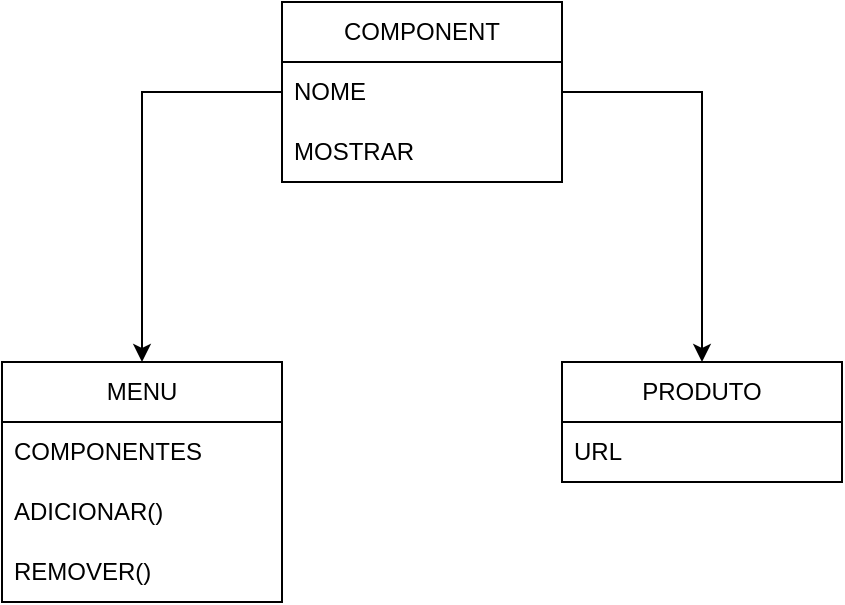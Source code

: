 <mxfile version="21.3.6" type="device">
  <diagram name="Page-1" id="jgIVULUn3YAhZqPnmMa9">
    <mxGraphModel dx="2284" dy="764" grid="1" gridSize="10" guides="1" tooltips="1" connect="1" arrows="1" fold="1" page="1" pageScale="1" pageWidth="850" pageHeight="1100" math="0" shadow="0">
      <root>
        <mxCell id="0" />
        <mxCell id="1" parent="0" />
        <mxCell id="MO0rhjzuCHjzyfW5lYr8-47" value="PRODUTO" style="swimlane;fontStyle=0;childLayout=stackLayout;horizontal=1;startSize=30;horizontalStack=0;resizeParent=1;resizeParentMax=0;resizeLast=0;collapsible=1;marginBottom=0;whiteSpace=wrap;html=1;" vertex="1" parent="1">
          <mxGeometry x="-460" y="260" width="140" height="60" as="geometry" />
        </mxCell>
        <mxCell id="MO0rhjzuCHjzyfW5lYr8-48" value="URL" style="text;strokeColor=none;fillColor=none;align=left;verticalAlign=middle;spacingLeft=4;spacingRight=4;overflow=hidden;points=[[0,0.5],[1,0.5]];portConstraint=eastwest;rotatable=0;whiteSpace=wrap;html=1;" vertex="1" parent="MO0rhjzuCHjzyfW5lYr8-47">
          <mxGeometry y="30" width="140" height="30" as="geometry" />
        </mxCell>
        <mxCell id="MO0rhjzuCHjzyfW5lYr8-51" value="COMPONENT" style="swimlane;fontStyle=0;childLayout=stackLayout;horizontal=1;startSize=30;horizontalStack=0;resizeParent=1;resizeParentMax=0;resizeLast=0;collapsible=1;marginBottom=0;whiteSpace=wrap;html=1;" vertex="1" parent="1">
          <mxGeometry x="-600" y="80" width="140" height="90" as="geometry" />
        </mxCell>
        <mxCell id="MO0rhjzuCHjzyfW5lYr8-52" value="NOME" style="text;strokeColor=none;fillColor=none;align=left;verticalAlign=middle;spacingLeft=4;spacingRight=4;overflow=hidden;points=[[0,0.5],[1,0.5]];portConstraint=eastwest;rotatable=0;whiteSpace=wrap;html=1;" vertex="1" parent="MO0rhjzuCHjzyfW5lYr8-51">
          <mxGeometry y="30" width="140" height="30" as="geometry" />
        </mxCell>
        <mxCell id="MO0rhjzuCHjzyfW5lYr8-54" value="MOSTRAR" style="text;strokeColor=none;fillColor=none;align=left;verticalAlign=middle;spacingLeft=4;spacingRight=4;overflow=hidden;points=[[0,0.5],[1,0.5]];portConstraint=eastwest;rotatable=0;whiteSpace=wrap;html=1;" vertex="1" parent="MO0rhjzuCHjzyfW5lYr8-51">
          <mxGeometry y="60" width="140" height="30" as="geometry" />
        </mxCell>
        <mxCell id="MO0rhjzuCHjzyfW5lYr8-55" value="MENU" style="swimlane;fontStyle=0;childLayout=stackLayout;horizontal=1;startSize=30;horizontalStack=0;resizeParent=1;resizeParentMax=0;resizeLast=0;collapsible=1;marginBottom=0;whiteSpace=wrap;html=1;" vertex="1" parent="1">
          <mxGeometry x="-740" y="260" width="140" height="120" as="geometry" />
        </mxCell>
        <mxCell id="MO0rhjzuCHjzyfW5lYr8-56" value="COMPONENTES" style="text;strokeColor=none;fillColor=none;align=left;verticalAlign=middle;spacingLeft=4;spacingRight=4;overflow=hidden;points=[[0,0.5],[1,0.5]];portConstraint=eastwest;rotatable=0;whiteSpace=wrap;html=1;" vertex="1" parent="MO0rhjzuCHjzyfW5lYr8-55">
          <mxGeometry y="30" width="140" height="30" as="geometry" />
        </mxCell>
        <mxCell id="MO0rhjzuCHjzyfW5lYr8-57" value="ADICIONAR()" style="text;strokeColor=none;fillColor=none;align=left;verticalAlign=middle;spacingLeft=4;spacingRight=4;overflow=hidden;points=[[0,0.5],[1,0.5]];portConstraint=eastwest;rotatable=0;whiteSpace=wrap;html=1;" vertex="1" parent="MO0rhjzuCHjzyfW5lYr8-55">
          <mxGeometry y="60" width="140" height="30" as="geometry" />
        </mxCell>
        <mxCell id="MO0rhjzuCHjzyfW5lYr8-58" value="REMOVER()" style="text;strokeColor=none;fillColor=none;align=left;verticalAlign=middle;spacingLeft=4;spacingRight=4;overflow=hidden;points=[[0,0.5],[1,0.5]];portConstraint=eastwest;rotatable=0;whiteSpace=wrap;html=1;" vertex="1" parent="MO0rhjzuCHjzyfW5lYr8-55">
          <mxGeometry y="90" width="140" height="30" as="geometry" />
        </mxCell>
        <mxCell id="MO0rhjzuCHjzyfW5lYr8-59" style="edgeStyle=orthogonalEdgeStyle;rounded=0;orthogonalLoop=1;jettySize=auto;html=1;exitX=0;exitY=0.5;exitDx=0;exitDy=0;entryX=0.5;entryY=0;entryDx=0;entryDy=0;" edge="1" parent="1" source="MO0rhjzuCHjzyfW5lYr8-52" target="MO0rhjzuCHjzyfW5lYr8-55">
          <mxGeometry relative="1" as="geometry" />
        </mxCell>
        <mxCell id="MO0rhjzuCHjzyfW5lYr8-60" style="edgeStyle=orthogonalEdgeStyle;rounded=0;orthogonalLoop=1;jettySize=auto;html=1;exitX=1;exitY=0.5;exitDx=0;exitDy=0;entryX=0.5;entryY=0;entryDx=0;entryDy=0;" edge="1" parent="1" source="MO0rhjzuCHjzyfW5lYr8-52" target="MO0rhjzuCHjzyfW5lYr8-47">
          <mxGeometry relative="1" as="geometry" />
        </mxCell>
      </root>
    </mxGraphModel>
  </diagram>
</mxfile>
